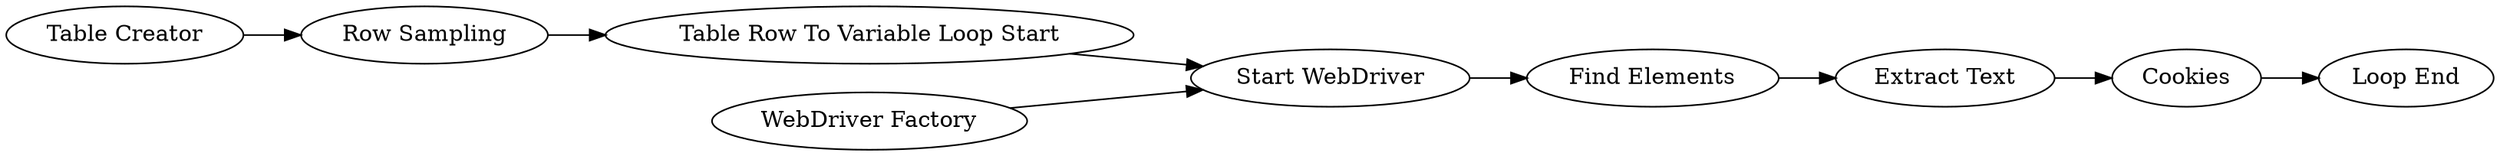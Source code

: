 digraph {
	622 -> 623
	620 -> 624
	615 -> 622
	623 -> 618
	624 -> 621
	614 -> 615
	613 -> 614
	621 -> 614
	620 [label="Table Creator"]
	615 [label="Find Elements"]
	613 [label="WebDriver Factory"]
	624 [label="Row Sampling"]
	621 [label="Table Row To Variable Loop Start"]
	622 [label="Extract Text"]
	623 [label=Cookies]
	618 [label="Loop End"]
	614 [label="Start WebDriver"]
	rankdir=LR
}
